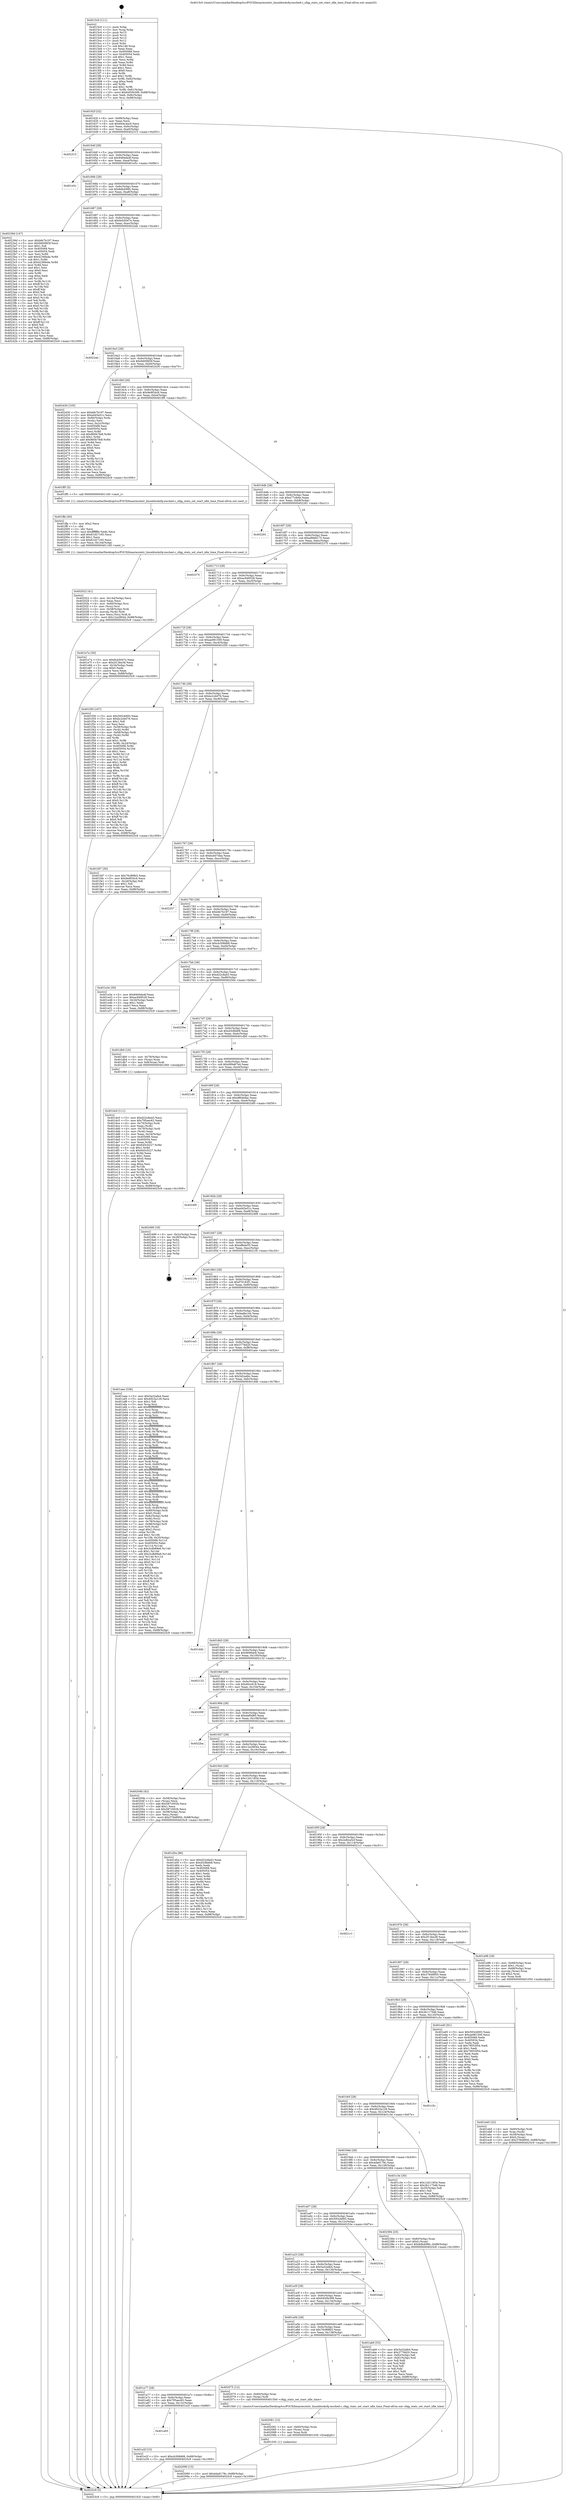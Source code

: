 digraph "0x4015c0" {
  label = "0x4015c0 (/mnt/c/Users/mathe/Desktop/tcc/POCII/binaries/extr_linuxblockcfq-iosched.c_cfqg_stats_set_start_idle_time_Final-ollvm.out::main(0))"
  labelloc = "t"
  node[shape=record]

  Entry [label="",width=0.3,height=0.3,shape=circle,fillcolor=black,style=filled]
  "0x40162f" [label="{
     0x40162f [32]\l
     | [instrs]\l
     &nbsp;&nbsp;0x40162f \<+6\>: mov -0x88(%rbp),%eax\l
     &nbsp;&nbsp;0x401635 \<+2\>: mov %eax,%ecx\l
     &nbsp;&nbsp;0x401637 \<+6\>: sub $0x844c4ac0,%ecx\l
     &nbsp;&nbsp;0x40163d \<+6\>: mov %eax,-0x9c(%rbp)\l
     &nbsp;&nbsp;0x401643 \<+6\>: mov %ecx,-0xa0(%rbp)\l
     &nbsp;&nbsp;0x401649 \<+6\>: je 0000000000402315 \<main+0xd55\>\l
  }"]
  "0x402315" [label="{
     0x402315\l
  }", style=dashed]
  "0x40164f" [label="{
     0x40164f [28]\l
     | [instrs]\l
     &nbsp;&nbsp;0x40164f \<+5\>: jmp 0000000000401654 \<main+0x94\>\l
     &nbsp;&nbsp;0x401654 \<+6\>: mov -0x9c(%rbp),%eax\l
     &nbsp;&nbsp;0x40165a \<+5\>: sub $0x8494de4f,%eax\l
     &nbsp;&nbsp;0x40165f \<+6\>: mov %eax,-0xa4(%rbp)\l
     &nbsp;&nbsp;0x401665 \<+6\>: je 0000000000401e5c \<main+0x89c\>\l
  }"]
  Exit [label="",width=0.3,height=0.3,shape=circle,fillcolor=black,style=filled,peripheries=2]
  "0x401e5c" [label="{
     0x401e5c\l
  }", style=dashed]
  "0x40166b" [label="{
     0x40166b [28]\l
     | [instrs]\l
     &nbsp;&nbsp;0x40166b \<+5\>: jmp 0000000000401670 \<main+0xb0\>\l
     &nbsp;&nbsp;0x401670 \<+6\>: mov -0x9c(%rbp),%eax\l
     &nbsp;&nbsp;0x401676 \<+5\>: sub $0x8db408fc,%eax\l
     &nbsp;&nbsp;0x40167b \<+6\>: mov %eax,-0xa8(%rbp)\l
     &nbsp;&nbsp;0x401681 \<+6\>: je 000000000040239d \<main+0xddd\>\l
  }"]
  "0x402090" [label="{
     0x402090 [15]\l
     | [instrs]\l
     &nbsp;&nbsp;0x402090 \<+10\>: movl $0x4da9178c,-0x88(%rbp)\l
     &nbsp;&nbsp;0x40209a \<+5\>: jmp 00000000004025c9 \<main+0x1009\>\l
  }"]
  "0x40239d" [label="{
     0x40239d [147]\l
     | [instrs]\l
     &nbsp;&nbsp;0x40239d \<+5\>: mov $0xbfe7b197,%eax\l
     &nbsp;&nbsp;0x4023a2 \<+5\>: mov $0x9d006f3f,%ecx\l
     &nbsp;&nbsp;0x4023a7 \<+2\>: mov $0x1,%dl\l
     &nbsp;&nbsp;0x4023a9 \<+7\>: mov 0x405068,%esi\l
     &nbsp;&nbsp;0x4023b0 \<+7\>: mov 0x405054,%edi\l
     &nbsp;&nbsp;0x4023b7 \<+3\>: mov %esi,%r8d\l
     &nbsp;&nbsp;0x4023ba \<+7\>: add $0x4236fa4e,%r8d\l
     &nbsp;&nbsp;0x4023c1 \<+4\>: sub $0x1,%r8d\l
     &nbsp;&nbsp;0x4023c5 \<+7\>: sub $0x4236fa4e,%r8d\l
     &nbsp;&nbsp;0x4023cc \<+4\>: imul %r8d,%esi\l
     &nbsp;&nbsp;0x4023d0 \<+3\>: and $0x1,%esi\l
     &nbsp;&nbsp;0x4023d3 \<+3\>: cmp $0x0,%esi\l
     &nbsp;&nbsp;0x4023d6 \<+4\>: sete %r9b\l
     &nbsp;&nbsp;0x4023da \<+3\>: cmp $0xa,%edi\l
     &nbsp;&nbsp;0x4023dd \<+4\>: setl %r10b\l
     &nbsp;&nbsp;0x4023e1 \<+3\>: mov %r9b,%r11b\l
     &nbsp;&nbsp;0x4023e4 \<+4\>: xor $0xff,%r11b\l
     &nbsp;&nbsp;0x4023e8 \<+3\>: mov %r10b,%bl\l
     &nbsp;&nbsp;0x4023eb \<+3\>: xor $0xff,%bl\l
     &nbsp;&nbsp;0x4023ee \<+3\>: xor $0x0,%dl\l
     &nbsp;&nbsp;0x4023f1 \<+3\>: mov %r11b,%r14b\l
     &nbsp;&nbsp;0x4023f4 \<+4\>: and $0x0,%r14b\l
     &nbsp;&nbsp;0x4023f8 \<+3\>: and %dl,%r9b\l
     &nbsp;&nbsp;0x4023fb \<+3\>: mov %bl,%r15b\l
     &nbsp;&nbsp;0x4023fe \<+4\>: and $0x0,%r15b\l
     &nbsp;&nbsp;0x402402 \<+3\>: and %dl,%r10b\l
     &nbsp;&nbsp;0x402405 \<+3\>: or %r9b,%r14b\l
     &nbsp;&nbsp;0x402408 \<+3\>: or %r10b,%r15b\l
     &nbsp;&nbsp;0x40240b \<+3\>: xor %r15b,%r14b\l
     &nbsp;&nbsp;0x40240e \<+3\>: or %bl,%r11b\l
     &nbsp;&nbsp;0x402411 \<+4\>: xor $0xff,%r11b\l
     &nbsp;&nbsp;0x402415 \<+3\>: or $0x0,%dl\l
     &nbsp;&nbsp;0x402418 \<+3\>: and %dl,%r11b\l
     &nbsp;&nbsp;0x40241b \<+3\>: or %r11b,%r14b\l
     &nbsp;&nbsp;0x40241e \<+4\>: test $0x1,%r14b\l
     &nbsp;&nbsp;0x402422 \<+3\>: cmovne %ecx,%eax\l
     &nbsp;&nbsp;0x402425 \<+6\>: mov %eax,-0x88(%rbp)\l
     &nbsp;&nbsp;0x40242b \<+5\>: jmp 00000000004025c9 \<main+0x1009\>\l
  }"]
  "0x401687" [label="{
     0x401687 [28]\l
     | [instrs]\l
     &nbsp;&nbsp;0x401687 \<+5\>: jmp 000000000040168c \<main+0xcc\>\l
     &nbsp;&nbsp;0x40168c \<+6\>: mov -0x9c(%rbp),%eax\l
     &nbsp;&nbsp;0x401692 \<+5\>: sub $0x9cb5047e,%eax\l
     &nbsp;&nbsp;0x401697 \<+6\>: mov %eax,-0xac(%rbp)\l
     &nbsp;&nbsp;0x40169d \<+6\>: je 00000000004022ab \<main+0xceb\>\l
  }"]
  "0x402081" [label="{
     0x402081 [15]\l
     | [instrs]\l
     &nbsp;&nbsp;0x402081 \<+4\>: mov -0x60(%rbp),%rax\l
     &nbsp;&nbsp;0x402085 \<+3\>: mov (%rax),%rax\l
     &nbsp;&nbsp;0x402088 \<+3\>: mov %rax,%rdi\l
     &nbsp;&nbsp;0x40208b \<+5\>: call 0000000000401030 \<free@plt\>\l
     | [calls]\l
     &nbsp;&nbsp;0x401030 \{1\} (unknown)\l
  }"]
  "0x4022ab" [label="{
     0x4022ab\l
  }", style=dashed]
  "0x4016a3" [label="{
     0x4016a3 [28]\l
     | [instrs]\l
     &nbsp;&nbsp;0x4016a3 \<+5\>: jmp 00000000004016a8 \<main+0xe8\>\l
     &nbsp;&nbsp;0x4016a8 \<+6\>: mov -0x9c(%rbp),%eax\l
     &nbsp;&nbsp;0x4016ae \<+5\>: sub $0x9d006f3f,%eax\l
     &nbsp;&nbsp;0x4016b3 \<+6\>: mov %eax,-0xb0(%rbp)\l
     &nbsp;&nbsp;0x4016b9 \<+6\>: je 0000000000402430 \<main+0xe70\>\l
  }"]
  "0x402022" [label="{
     0x402022 [41]\l
     | [instrs]\l
     &nbsp;&nbsp;0x402022 \<+6\>: mov -0x144(%rbp),%ecx\l
     &nbsp;&nbsp;0x402028 \<+3\>: imul %eax,%ecx\l
     &nbsp;&nbsp;0x40202b \<+4\>: mov -0x60(%rbp),%rsi\l
     &nbsp;&nbsp;0x40202f \<+3\>: mov (%rsi),%rsi\l
     &nbsp;&nbsp;0x402032 \<+4\>: mov -0x58(%rbp),%rdi\l
     &nbsp;&nbsp;0x402036 \<+3\>: movslq (%rdi),%rdi\l
     &nbsp;&nbsp;0x402039 \<+3\>: mov %ecx,(%rsi,%rdi,4)\l
     &nbsp;&nbsp;0x40203c \<+10\>: movl $0x12a28044,-0x88(%rbp)\l
     &nbsp;&nbsp;0x402046 \<+5\>: jmp 00000000004025c9 \<main+0x1009\>\l
  }"]
  "0x402430" [label="{
     0x402430 [105]\l
     | [instrs]\l
     &nbsp;&nbsp;0x402430 \<+5\>: mov $0xbfe7b197,%eax\l
     &nbsp;&nbsp;0x402435 \<+5\>: mov $0xe0d3e51c,%ecx\l
     &nbsp;&nbsp;0x40243a \<+4\>: mov -0x80(%rbp),%rdx\l
     &nbsp;&nbsp;0x40243e \<+2\>: mov (%rdx),%esi\l
     &nbsp;&nbsp;0x402440 \<+3\>: mov %esi,-0x2c(%rbp)\l
     &nbsp;&nbsp;0x402443 \<+7\>: mov 0x405068,%esi\l
     &nbsp;&nbsp;0x40244a \<+7\>: mov 0x405054,%edi\l
     &nbsp;&nbsp;0x402451 \<+3\>: mov %esi,%r8d\l
     &nbsp;&nbsp;0x402454 \<+7\>: sub $0x860b7fe8,%r8d\l
     &nbsp;&nbsp;0x40245b \<+4\>: sub $0x1,%r8d\l
     &nbsp;&nbsp;0x40245f \<+7\>: add $0x860b7fe8,%r8d\l
     &nbsp;&nbsp;0x402466 \<+4\>: imul %r8d,%esi\l
     &nbsp;&nbsp;0x40246a \<+3\>: and $0x1,%esi\l
     &nbsp;&nbsp;0x40246d \<+3\>: cmp $0x0,%esi\l
     &nbsp;&nbsp;0x402470 \<+4\>: sete %r9b\l
     &nbsp;&nbsp;0x402474 \<+3\>: cmp $0xa,%edi\l
     &nbsp;&nbsp;0x402477 \<+4\>: setl %r10b\l
     &nbsp;&nbsp;0x40247b \<+3\>: mov %r9b,%r11b\l
     &nbsp;&nbsp;0x40247e \<+3\>: and %r10b,%r11b\l
     &nbsp;&nbsp;0x402481 \<+3\>: xor %r10b,%r9b\l
     &nbsp;&nbsp;0x402484 \<+3\>: or %r9b,%r11b\l
     &nbsp;&nbsp;0x402487 \<+4\>: test $0x1,%r11b\l
     &nbsp;&nbsp;0x40248b \<+3\>: cmovne %ecx,%eax\l
     &nbsp;&nbsp;0x40248e \<+6\>: mov %eax,-0x88(%rbp)\l
     &nbsp;&nbsp;0x402494 \<+5\>: jmp 00000000004025c9 \<main+0x1009\>\l
  }"]
  "0x4016bf" [label="{
     0x4016bf [28]\l
     | [instrs]\l
     &nbsp;&nbsp;0x4016bf \<+5\>: jmp 00000000004016c4 \<main+0x104\>\l
     &nbsp;&nbsp;0x4016c4 \<+6\>: mov -0x9c(%rbp),%eax\l
     &nbsp;&nbsp;0x4016ca \<+5\>: sub $0x9e9f34c6,%eax\l
     &nbsp;&nbsp;0x4016cf \<+6\>: mov %eax,-0xb4(%rbp)\l
     &nbsp;&nbsp;0x4016d5 \<+6\>: je 0000000000401ff5 \<main+0xa35\>\l
  }"]
  "0x401ffa" [label="{
     0x401ffa [40]\l
     | [instrs]\l
     &nbsp;&nbsp;0x401ffa \<+5\>: mov $0x2,%ecx\l
     &nbsp;&nbsp;0x401fff \<+1\>: cltd\l
     &nbsp;&nbsp;0x402000 \<+2\>: idiv %ecx\l
     &nbsp;&nbsp;0x402002 \<+6\>: imul $0xfffffffe,%edx,%ecx\l
     &nbsp;&nbsp;0x402008 \<+6\>: add $0x81d27165,%ecx\l
     &nbsp;&nbsp;0x40200e \<+3\>: add $0x1,%ecx\l
     &nbsp;&nbsp;0x402011 \<+6\>: sub $0x81d27165,%ecx\l
     &nbsp;&nbsp;0x402017 \<+6\>: mov %ecx,-0x144(%rbp)\l
     &nbsp;&nbsp;0x40201d \<+5\>: call 0000000000401160 \<next_i\>\l
     | [calls]\l
     &nbsp;&nbsp;0x401160 \{1\} (/mnt/c/Users/mathe/Desktop/tcc/POCII/binaries/extr_linuxblockcfq-iosched.c_cfqg_stats_set_start_idle_time_Final-ollvm.out::next_i)\l
  }"]
  "0x401ff5" [label="{
     0x401ff5 [5]\l
     | [instrs]\l
     &nbsp;&nbsp;0x401ff5 \<+5\>: call 0000000000401160 \<next_i\>\l
     | [calls]\l
     &nbsp;&nbsp;0x401160 \{1\} (/mnt/c/Users/mathe/Desktop/tcc/POCII/binaries/extr_linuxblockcfq-iosched.c_cfqg_stats_set_start_idle_time_Final-ollvm.out::next_i)\l
  }"]
  "0x4016db" [label="{
     0x4016db [28]\l
     | [instrs]\l
     &nbsp;&nbsp;0x4016db \<+5\>: jmp 00000000004016e0 \<main+0x120\>\l
     &nbsp;&nbsp;0x4016e0 \<+6\>: mov -0x9c(%rbp),%eax\l
     &nbsp;&nbsp;0x4016e6 \<+5\>: sub $0xa77cfe4e,%eax\l
     &nbsp;&nbsp;0x4016eb \<+6\>: mov %eax,-0xb8(%rbp)\l
     &nbsp;&nbsp;0x4016f1 \<+6\>: je 0000000000402281 \<main+0xcc1\>\l
  }"]
  "0x401eb5" [label="{
     0x401eb5 [32]\l
     | [instrs]\l
     &nbsp;&nbsp;0x401eb5 \<+4\>: mov -0x60(%rbp),%rdi\l
     &nbsp;&nbsp;0x401eb9 \<+3\>: mov %rax,(%rdi)\l
     &nbsp;&nbsp;0x401ebc \<+4\>: mov -0x58(%rbp),%rax\l
     &nbsp;&nbsp;0x401ec0 \<+6\>: movl $0x0,(%rax)\l
     &nbsp;&nbsp;0x401ec6 \<+10\>: movl $0x37848950,-0x88(%rbp)\l
     &nbsp;&nbsp;0x401ed0 \<+5\>: jmp 00000000004025c9 \<main+0x1009\>\l
  }"]
  "0x402281" [label="{
     0x402281\l
  }", style=dashed]
  "0x4016f7" [label="{
     0x4016f7 [28]\l
     | [instrs]\l
     &nbsp;&nbsp;0x4016f7 \<+5\>: jmp 00000000004016fc \<main+0x13c\>\l
     &nbsp;&nbsp;0x4016fc \<+6\>: mov -0x9c(%rbp),%eax\l
     &nbsp;&nbsp;0x401702 \<+5\>: sub $0xa88d6175,%eax\l
     &nbsp;&nbsp;0x401707 \<+6\>: mov %eax,-0xbc(%rbp)\l
     &nbsp;&nbsp;0x40170d \<+6\>: je 0000000000402375 \<main+0xdb5\>\l
  }"]
  "0x401a93" [label="{
     0x401a93\l
  }", style=dashed]
  "0x402375" [label="{
     0x402375\l
  }", style=dashed]
  "0x401713" [label="{
     0x401713 [28]\l
     | [instrs]\l
     &nbsp;&nbsp;0x401713 \<+5\>: jmp 0000000000401718 \<main+0x158\>\l
     &nbsp;&nbsp;0x401718 \<+6\>: mov -0x9c(%rbp),%eax\l
     &nbsp;&nbsp;0x40171e \<+5\>: sub $0xac949528,%eax\l
     &nbsp;&nbsp;0x401723 \<+6\>: mov %eax,-0xc0(%rbp)\l
     &nbsp;&nbsp;0x401729 \<+6\>: je 0000000000401e7a \<main+0x8ba\>\l
  }"]
  "0x401e2f" [label="{
     0x401e2f [15]\l
     | [instrs]\l
     &nbsp;&nbsp;0x401e2f \<+10\>: movl $0xcb308d68,-0x88(%rbp)\l
     &nbsp;&nbsp;0x401e39 \<+5\>: jmp 00000000004025c9 \<main+0x1009\>\l
  }"]
  "0x401e7a" [label="{
     0x401e7a [30]\l
     | [instrs]\l
     &nbsp;&nbsp;0x401e7a \<+5\>: mov $0x9cb5047e,%eax\l
     &nbsp;&nbsp;0x401e7f \<+5\>: mov $0x2f13be38,%ecx\l
     &nbsp;&nbsp;0x401e84 \<+3\>: mov -0x34(%rbp),%edx\l
     &nbsp;&nbsp;0x401e87 \<+3\>: cmp $0x0,%edx\l
     &nbsp;&nbsp;0x401e8a \<+3\>: cmove %ecx,%eax\l
     &nbsp;&nbsp;0x401e8d \<+6\>: mov %eax,-0x88(%rbp)\l
     &nbsp;&nbsp;0x401e93 \<+5\>: jmp 00000000004025c9 \<main+0x1009\>\l
  }"]
  "0x40172f" [label="{
     0x40172f [28]\l
     | [instrs]\l
     &nbsp;&nbsp;0x40172f \<+5\>: jmp 0000000000401734 \<main+0x174\>\l
     &nbsp;&nbsp;0x401734 \<+6\>: mov -0x9c(%rbp),%eax\l
     &nbsp;&nbsp;0x40173a \<+5\>: sub $0xae981500,%eax\l
     &nbsp;&nbsp;0x40173f \<+6\>: mov %eax,-0xc4(%rbp)\l
     &nbsp;&nbsp;0x401745 \<+6\>: je 0000000000401f30 \<main+0x970\>\l
  }"]
  "0x401a77" [label="{
     0x401a77 [28]\l
     | [instrs]\l
     &nbsp;&nbsp;0x401a77 \<+5\>: jmp 0000000000401a7c \<main+0x4bc\>\l
     &nbsp;&nbsp;0x401a7c \<+6\>: mov -0x9c(%rbp),%eax\l
     &nbsp;&nbsp;0x401a82 \<+5\>: sub $0x795aec62,%eax\l
     &nbsp;&nbsp;0x401a87 \<+6\>: mov %eax,-0x13c(%rbp)\l
     &nbsp;&nbsp;0x401a8d \<+6\>: je 0000000000401e2f \<main+0x86f\>\l
  }"]
  "0x401f30" [label="{
     0x401f30 [167]\l
     | [instrs]\l
     &nbsp;&nbsp;0x401f30 \<+5\>: mov $0x593cb693,%eax\l
     &nbsp;&nbsp;0x401f35 \<+5\>: mov $0xbc2cb076,%ecx\l
     &nbsp;&nbsp;0x401f3a \<+2\>: mov $0x1,%dl\l
     &nbsp;&nbsp;0x401f3c \<+2\>: xor %esi,%esi\l
     &nbsp;&nbsp;0x401f3e \<+4\>: mov -0x58(%rbp),%rdi\l
     &nbsp;&nbsp;0x401f42 \<+3\>: mov (%rdi),%r8d\l
     &nbsp;&nbsp;0x401f45 \<+4\>: mov -0x68(%rbp),%rdi\l
     &nbsp;&nbsp;0x401f49 \<+3\>: cmp (%rdi),%r8d\l
     &nbsp;&nbsp;0x401f4c \<+4\>: setl %r9b\l
     &nbsp;&nbsp;0x401f50 \<+4\>: and $0x1,%r9b\l
     &nbsp;&nbsp;0x401f54 \<+4\>: mov %r9b,-0x2d(%rbp)\l
     &nbsp;&nbsp;0x401f58 \<+8\>: mov 0x405068,%r8d\l
     &nbsp;&nbsp;0x401f60 \<+8\>: mov 0x405054,%r10d\l
     &nbsp;&nbsp;0x401f68 \<+3\>: sub $0x1,%esi\l
     &nbsp;&nbsp;0x401f6b \<+3\>: mov %r8d,%r11d\l
     &nbsp;&nbsp;0x401f6e \<+3\>: add %esi,%r11d\l
     &nbsp;&nbsp;0x401f71 \<+4\>: imul %r11d,%r8d\l
     &nbsp;&nbsp;0x401f75 \<+4\>: and $0x1,%r8d\l
     &nbsp;&nbsp;0x401f79 \<+4\>: cmp $0x0,%r8d\l
     &nbsp;&nbsp;0x401f7d \<+4\>: sete %r9b\l
     &nbsp;&nbsp;0x401f81 \<+4\>: cmp $0xa,%r10d\l
     &nbsp;&nbsp;0x401f85 \<+3\>: setl %bl\l
     &nbsp;&nbsp;0x401f88 \<+3\>: mov %r9b,%r14b\l
     &nbsp;&nbsp;0x401f8b \<+4\>: xor $0xff,%r14b\l
     &nbsp;&nbsp;0x401f8f \<+3\>: mov %bl,%r15b\l
     &nbsp;&nbsp;0x401f92 \<+4\>: xor $0xff,%r15b\l
     &nbsp;&nbsp;0x401f96 \<+3\>: xor $0x0,%dl\l
     &nbsp;&nbsp;0x401f99 \<+3\>: mov %r14b,%r12b\l
     &nbsp;&nbsp;0x401f9c \<+4\>: and $0x0,%r12b\l
     &nbsp;&nbsp;0x401fa0 \<+3\>: and %dl,%r9b\l
     &nbsp;&nbsp;0x401fa3 \<+3\>: mov %r15b,%r13b\l
     &nbsp;&nbsp;0x401fa6 \<+4\>: and $0x0,%r13b\l
     &nbsp;&nbsp;0x401faa \<+2\>: and %dl,%bl\l
     &nbsp;&nbsp;0x401fac \<+3\>: or %r9b,%r12b\l
     &nbsp;&nbsp;0x401faf \<+3\>: or %bl,%r13b\l
     &nbsp;&nbsp;0x401fb2 \<+3\>: xor %r13b,%r12b\l
     &nbsp;&nbsp;0x401fb5 \<+3\>: or %r15b,%r14b\l
     &nbsp;&nbsp;0x401fb8 \<+4\>: xor $0xff,%r14b\l
     &nbsp;&nbsp;0x401fbc \<+3\>: or $0x0,%dl\l
     &nbsp;&nbsp;0x401fbf \<+3\>: and %dl,%r14b\l
     &nbsp;&nbsp;0x401fc2 \<+3\>: or %r14b,%r12b\l
     &nbsp;&nbsp;0x401fc5 \<+4\>: test $0x1,%r12b\l
     &nbsp;&nbsp;0x401fc9 \<+3\>: cmovne %ecx,%eax\l
     &nbsp;&nbsp;0x401fcc \<+6\>: mov %eax,-0x88(%rbp)\l
     &nbsp;&nbsp;0x401fd2 \<+5\>: jmp 00000000004025c9 \<main+0x1009\>\l
  }"]
  "0x40174b" [label="{
     0x40174b [28]\l
     | [instrs]\l
     &nbsp;&nbsp;0x40174b \<+5\>: jmp 0000000000401750 \<main+0x190\>\l
     &nbsp;&nbsp;0x401750 \<+6\>: mov -0x9c(%rbp),%eax\l
     &nbsp;&nbsp;0x401756 \<+5\>: sub $0xbc2cb076,%eax\l
     &nbsp;&nbsp;0x40175b \<+6\>: mov %eax,-0xc8(%rbp)\l
     &nbsp;&nbsp;0x401761 \<+6\>: je 0000000000401fd7 \<main+0xa17\>\l
  }"]
  "0x402075" [label="{
     0x402075 [12]\l
     | [instrs]\l
     &nbsp;&nbsp;0x402075 \<+4\>: mov -0x60(%rbp),%rax\l
     &nbsp;&nbsp;0x402079 \<+3\>: mov (%rax),%rdi\l
     &nbsp;&nbsp;0x40207c \<+5\>: call 00000000004015b0 \<cfqg_stats_set_start_idle_time\>\l
     | [calls]\l
     &nbsp;&nbsp;0x4015b0 \{1\} (/mnt/c/Users/mathe/Desktop/tcc/POCII/binaries/extr_linuxblockcfq-iosched.c_cfqg_stats_set_start_idle_time_Final-ollvm.out::cfqg_stats_set_start_idle_time)\l
  }"]
  "0x401fd7" [label="{
     0x401fd7 [30]\l
     | [instrs]\l
     &nbsp;&nbsp;0x401fd7 \<+5\>: mov $0x76cf68b5,%eax\l
     &nbsp;&nbsp;0x401fdc \<+5\>: mov $0x9e9f34c6,%ecx\l
     &nbsp;&nbsp;0x401fe1 \<+3\>: mov -0x2d(%rbp),%dl\l
     &nbsp;&nbsp;0x401fe4 \<+3\>: test $0x1,%dl\l
     &nbsp;&nbsp;0x401fe7 \<+3\>: cmovne %ecx,%eax\l
     &nbsp;&nbsp;0x401fea \<+6\>: mov %eax,-0x88(%rbp)\l
     &nbsp;&nbsp;0x401ff0 \<+5\>: jmp 00000000004025c9 \<main+0x1009\>\l
  }"]
  "0x401767" [label="{
     0x401767 [28]\l
     | [instrs]\l
     &nbsp;&nbsp;0x401767 \<+5\>: jmp 000000000040176c \<main+0x1ac\>\l
     &nbsp;&nbsp;0x40176c \<+6\>: mov -0x9c(%rbp),%eax\l
     &nbsp;&nbsp;0x401772 \<+5\>: sub $0xbcb07dea,%eax\l
     &nbsp;&nbsp;0x401777 \<+6\>: mov %eax,-0xcc(%rbp)\l
     &nbsp;&nbsp;0x40177d \<+6\>: je 0000000000402257 \<main+0xc97\>\l
  }"]
  "0x401dc0" [label="{
     0x401dc0 [111]\l
     | [instrs]\l
     &nbsp;&nbsp;0x401dc0 \<+5\>: mov $0xd22c8a43,%ecx\l
     &nbsp;&nbsp;0x401dc5 \<+5\>: mov $0x795aec62,%edx\l
     &nbsp;&nbsp;0x401dca \<+4\>: mov -0x70(%rbp),%rdi\l
     &nbsp;&nbsp;0x401dce \<+2\>: mov %eax,(%rdi)\l
     &nbsp;&nbsp;0x401dd0 \<+4\>: mov -0x70(%rbp),%rdi\l
     &nbsp;&nbsp;0x401dd4 \<+2\>: mov (%rdi),%eax\l
     &nbsp;&nbsp;0x401dd6 \<+3\>: mov %eax,-0x34(%rbp)\l
     &nbsp;&nbsp;0x401dd9 \<+7\>: mov 0x405068,%eax\l
     &nbsp;&nbsp;0x401de0 \<+7\>: mov 0x405054,%esi\l
     &nbsp;&nbsp;0x401de7 \<+3\>: mov %eax,%r8d\l
     &nbsp;&nbsp;0x401dea \<+7\>: add $0x645c0227,%r8d\l
     &nbsp;&nbsp;0x401df1 \<+4\>: sub $0x1,%r8d\l
     &nbsp;&nbsp;0x401df5 \<+7\>: sub $0x645c0227,%r8d\l
     &nbsp;&nbsp;0x401dfc \<+4\>: imul %r8d,%eax\l
     &nbsp;&nbsp;0x401e00 \<+3\>: and $0x1,%eax\l
     &nbsp;&nbsp;0x401e03 \<+3\>: cmp $0x0,%eax\l
     &nbsp;&nbsp;0x401e06 \<+4\>: sete %r9b\l
     &nbsp;&nbsp;0x401e0a \<+3\>: cmp $0xa,%esi\l
     &nbsp;&nbsp;0x401e0d \<+4\>: setl %r10b\l
     &nbsp;&nbsp;0x401e11 \<+3\>: mov %r9b,%r11b\l
     &nbsp;&nbsp;0x401e14 \<+3\>: and %r10b,%r11b\l
     &nbsp;&nbsp;0x401e17 \<+3\>: xor %r10b,%r9b\l
     &nbsp;&nbsp;0x401e1a \<+3\>: or %r9b,%r11b\l
     &nbsp;&nbsp;0x401e1d \<+4\>: test $0x1,%r11b\l
     &nbsp;&nbsp;0x401e21 \<+3\>: cmovne %edx,%ecx\l
     &nbsp;&nbsp;0x401e24 \<+6\>: mov %ecx,-0x88(%rbp)\l
     &nbsp;&nbsp;0x401e2a \<+5\>: jmp 00000000004025c9 \<main+0x1009\>\l
  }"]
  "0x402257" [label="{
     0x402257\l
  }", style=dashed]
  "0x401783" [label="{
     0x401783 [28]\l
     | [instrs]\l
     &nbsp;&nbsp;0x401783 \<+5\>: jmp 0000000000401788 \<main+0x1c8\>\l
     &nbsp;&nbsp;0x401788 \<+6\>: mov -0x9c(%rbp),%eax\l
     &nbsp;&nbsp;0x40178e \<+5\>: sub $0xbfe7b197,%eax\l
     &nbsp;&nbsp;0x401793 \<+6\>: mov %eax,-0xd0(%rbp)\l
     &nbsp;&nbsp;0x401799 \<+6\>: je 00000000004025b4 \<main+0xff4\>\l
  }"]
  "0x4015c0" [label="{
     0x4015c0 [111]\l
     | [instrs]\l
     &nbsp;&nbsp;0x4015c0 \<+1\>: push %rbp\l
     &nbsp;&nbsp;0x4015c1 \<+3\>: mov %rsp,%rbp\l
     &nbsp;&nbsp;0x4015c4 \<+2\>: push %r15\l
     &nbsp;&nbsp;0x4015c6 \<+2\>: push %r14\l
     &nbsp;&nbsp;0x4015c8 \<+2\>: push %r13\l
     &nbsp;&nbsp;0x4015ca \<+2\>: push %r12\l
     &nbsp;&nbsp;0x4015cc \<+1\>: push %rbx\l
     &nbsp;&nbsp;0x4015cd \<+7\>: sub $0x148,%rsp\l
     &nbsp;&nbsp;0x4015d4 \<+2\>: xor %eax,%eax\l
     &nbsp;&nbsp;0x4015d6 \<+7\>: mov 0x405068,%ecx\l
     &nbsp;&nbsp;0x4015dd \<+7\>: mov 0x405054,%edx\l
     &nbsp;&nbsp;0x4015e4 \<+3\>: sub $0x1,%eax\l
     &nbsp;&nbsp;0x4015e7 \<+3\>: mov %ecx,%r8d\l
     &nbsp;&nbsp;0x4015ea \<+3\>: add %eax,%r8d\l
     &nbsp;&nbsp;0x4015ed \<+4\>: imul %r8d,%ecx\l
     &nbsp;&nbsp;0x4015f1 \<+3\>: and $0x1,%ecx\l
     &nbsp;&nbsp;0x4015f4 \<+3\>: cmp $0x0,%ecx\l
     &nbsp;&nbsp;0x4015f7 \<+4\>: sete %r9b\l
     &nbsp;&nbsp;0x4015fb \<+4\>: and $0x1,%r9b\l
     &nbsp;&nbsp;0x4015ff \<+7\>: mov %r9b,-0x82(%rbp)\l
     &nbsp;&nbsp;0x401606 \<+3\>: cmp $0xa,%edx\l
     &nbsp;&nbsp;0x401609 \<+4\>: setl %r9b\l
     &nbsp;&nbsp;0x40160d \<+4\>: and $0x1,%r9b\l
     &nbsp;&nbsp;0x401611 \<+7\>: mov %r9b,-0x81(%rbp)\l
     &nbsp;&nbsp;0x401618 \<+10\>: movl $0x6450b399,-0x88(%rbp)\l
     &nbsp;&nbsp;0x401622 \<+6\>: mov %edi,-0x8c(%rbp)\l
     &nbsp;&nbsp;0x401628 \<+7\>: mov %rsi,-0x98(%rbp)\l
  }"]
  "0x4025b4" [label="{
     0x4025b4\l
  }", style=dashed]
  "0x40179f" [label="{
     0x40179f [28]\l
     | [instrs]\l
     &nbsp;&nbsp;0x40179f \<+5\>: jmp 00000000004017a4 \<main+0x1e4\>\l
     &nbsp;&nbsp;0x4017a4 \<+6\>: mov -0x9c(%rbp),%eax\l
     &nbsp;&nbsp;0x4017aa \<+5\>: sub $0xcb308d68,%eax\l
     &nbsp;&nbsp;0x4017af \<+6\>: mov %eax,-0xd4(%rbp)\l
     &nbsp;&nbsp;0x4017b5 \<+6\>: je 0000000000401e3e \<main+0x87e\>\l
  }"]
  "0x4025c9" [label="{
     0x4025c9 [5]\l
     | [instrs]\l
     &nbsp;&nbsp;0x4025c9 \<+5\>: jmp 000000000040162f \<main+0x6f\>\l
  }"]
  "0x401e3e" [label="{
     0x401e3e [30]\l
     | [instrs]\l
     &nbsp;&nbsp;0x401e3e \<+5\>: mov $0x8494de4f,%eax\l
     &nbsp;&nbsp;0x401e43 \<+5\>: mov $0xac949528,%ecx\l
     &nbsp;&nbsp;0x401e48 \<+3\>: mov -0x34(%rbp),%edx\l
     &nbsp;&nbsp;0x401e4b \<+3\>: cmp $0x1,%edx\l
     &nbsp;&nbsp;0x401e4e \<+3\>: cmovl %ecx,%eax\l
     &nbsp;&nbsp;0x401e51 \<+6\>: mov %eax,-0x88(%rbp)\l
     &nbsp;&nbsp;0x401e57 \<+5\>: jmp 00000000004025c9 \<main+0x1009\>\l
  }"]
  "0x4017bb" [label="{
     0x4017bb [28]\l
     | [instrs]\l
     &nbsp;&nbsp;0x4017bb \<+5\>: jmp 00000000004017c0 \<main+0x200\>\l
     &nbsp;&nbsp;0x4017c0 \<+6\>: mov -0x9c(%rbp),%eax\l
     &nbsp;&nbsp;0x4017c6 \<+5\>: sub $0xd22c8a43,%eax\l
     &nbsp;&nbsp;0x4017cb \<+6\>: mov %eax,-0xd8(%rbp)\l
     &nbsp;&nbsp;0x4017d1 \<+6\>: je 000000000040250e \<main+0xf4e\>\l
  }"]
  "0x401a5b" [label="{
     0x401a5b [28]\l
     | [instrs]\l
     &nbsp;&nbsp;0x401a5b \<+5\>: jmp 0000000000401a60 \<main+0x4a0\>\l
     &nbsp;&nbsp;0x401a60 \<+6\>: mov -0x9c(%rbp),%eax\l
     &nbsp;&nbsp;0x401a66 \<+5\>: sub $0x76cf68b5,%eax\l
     &nbsp;&nbsp;0x401a6b \<+6\>: mov %eax,-0x138(%rbp)\l
     &nbsp;&nbsp;0x401a71 \<+6\>: je 0000000000402075 \<main+0xab5\>\l
  }"]
  "0x40250e" [label="{
     0x40250e\l
  }", style=dashed]
  "0x4017d7" [label="{
     0x4017d7 [28]\l
     | [instrs]\l
     &nbsp;&nbsp;0x4017d7 \<+5\>: jmp 00000000004017dc \<main+0x21c\>\l
     &nbsp;&nbsp;0x4017dc \<+6\>: mov -0x9c(%rbp),%eax\l
     &nbsp;&nbsp;0x4017e2 \<+5\>: sub $0xd3cfbb68,%eax\l
     &nbsp;&nbsp;0x4017e7 \<+6\>: mov %eax,-0xdc(%rbp)\l
     &nbsp;&nbsp;0x4017ed \<+6\>: je 0000000000401db0 \<main+0x7f0\>\l
  }"]
  "0x401ab9" [label="{
     0x401ab9 [53]\l
     | [instrs]\l
     &nbsp;&nbsp;0x401ab9 \<+5\>: mov $0x5a32afe4,%eax\l
     &nbsp;&nbsp;0x401abe \<+5\>: mov $0x3778d20,%ecx\l
     &nbsp;&nbsp;0x401ac3 \<+6\>: mov -0x82(%rbp),%dl\l
     &nbsp;&nbsp;0x401ac9 \<+7\>: mov -0x81(%rbp),%sil\l
     &nbsp;&nbsp;0x401ad0 \<+3\>: mov %dl,%dil\l
     &nbsp;&nbsp;0x401ad3 \<+3\>: and %sil,%dil\l
     &nbsp;&nbsp;0x401ad6 \<+3\>: xor %sil,%dl\l
     &nbsp;&nbsp;0x401ad9 \<+3\>: or %dl,%dil\l
     &nbsp;&nbsp;0x401adc \<+4\>: test $0x1,%dil\l
     &nbsp;&nbsp;0x401ae0 \<+3\>: cmovne %ecx,%eax\l
     &nbsp;&nbsp;0x401ae3 \<+6\>: mov %eax,-0x88(%rbp)\l
     &nbsp;&nbsp;0x401ae9 \<+5\>: jmp 00000000004025c9 \<main+0x1009\>\l
  }"]
  "0x401db0" [label="{
     0x401db0 [16]\l
     | [instrs]\l
     &nbsp;&nbsp;0x401db0 \<+4\>: mov -0x78(%rbp),%rax\l
     &nbsp;&nbsp;0x401db4 \<+3\>: mov (%rax),%rax\l
     &nbsp;&nbsp;0x401db7 \<+4\>: mov 0x8(%rax),%rdi\l
     &nbsp;&nbsp;0x401dbb \<+5\>: call 0000000000401060 \<atoi@plt\>\l
     | [calls]\l
     &nbsp;&nbsp;0x401060 \{1\} (unknown)\l
  }"]
  "0x4017f3" [label="{
     0x4017f3 [28]\l
     | [instrs]\l
     &nbsp;&nbsp;0x4017f3 \<+5\>: jmp 00000000004017f8 \<main+0x238\>\l
     &nbsp;&nbsp;0x4017f8 \<+6\>: mov -0x9c(%rbp),%eax\l
     &nbsp;&nbsp;0x4017fe \<+5\>: sub $0xd99a87e4,%eax\l
     &nbsp;&nbsp;0x401803 \<+6\>: mov %eax,-0xe0(%rbp)\l
     &nbsp;&nbsp;0x401809 \<+6\>: je 00000000004021d0 \<main+0xc10\>\l
  }"]
  "0x401a3f" [label="{
     0x401a3f [28]\l
     | [instrs]\l
     &nbsp;&nbsp;0x401a3f \<+5\>: jmp 0000000000401a44 \<main+0x484\>\l
     &nbsp;&nbsp;0x401a44 \<+6\>: mov -0x9c(%rbp),%eax\l
     &nbsp;&nbsp;0x401a4a \<+5\>: sub $0x6450b399,%eax\l
     &nbsp;&nbsp;0x401a4f \<+6\>: mov %eax,-0x134(%rbp)\l
     &nbsp;&nbsp;0x401a55 \<+6\>: je 0000000000401ab9 \<main+0x4f9\>\l
  }"]
  "0x4021d0" [label="{
     0x4021d0\l
  }", style=dashed]
  "0x40180f" [label="{
     0x40180f [28]\l
     | [instrs]\l
     &nbsp;&nbsp;0x40180f \<+5\>: jmp 0000000000401814 \<main+0x254\>\l
     &nbsp;&nbsp;0x401814 \<+6\>: mov -0x9c(%rbp),%eax\l
     &nbsp;&nbsp;0x40181a \<+5\>: sub $0xdf64b8ac,%eax\l
     &nbsp;&nbsp;0x40181f \<+6\>: mov %eax,-0xe4(%rbp)\l
     &nbsp;&nbsp;0x401825 \<+6\>: je 00000000004024f0 \<main+0xf30\>\l
  }"]
  "0x4024ab" [label="{
     0x4024ab\l
  }", style=dashed]
  "0x4024f0" [label="{
     0x4024f0\l
  }", style=dashed]
  "0x40182b" [label="{
     0x40182b [28]\l
     | [instrs]\l
     &nbsp;&nbsp;0x40182b \<+5\>: jmp 0000000000401830 \<main+0x270\>\l
     &nbsp;&nbsp;0x401830 \<+6\>: mov -0x9c(%rbp),%eax\l
     &nbsp;&nbsp;0x401836 \<+5\>: sub $0xe0d3e51c,%eax\l
     &nbsp;&nbsp;0x40183b \<+6\>: mov %eax,-0xe8(%rbp)\l
     &nbsp;&nbsp;0x401841 \<+6\>: je 0000000000402499 \<main+0xed9\>\l
  }"]
  "0x401a23" [label="{
     0x401a23 [28]\l
     | [instrs]\l
     &nbsp;&nbsp;0x401a23 \<+5\>: jmp 0000000000401a28 \<main+0x468\>\l
     &nbsp;&nbsp;0x401a28 \<+6\>: mov -0x9c(%rbp),%eax\l
     &nbsp;&nbsp;0x401a2e \<+5\>: sub $0x5a32afe4,%eax\l
     &nbsp;&nbsp;0x401a33 \<+6\>: mov %eax,-0x130(%rbp)\l
     &nbsp;&nbsp;0x401a39 \<+6\>: je 00000000004024ab \<main+0xeeb\>\l
  }"]
  "0x402499" [label="{
     0x402499 [18]\l
     | [instrs]\l
     &nbsp;&nbsp;0x402499 \<+3\>: mov -0x2c(%rbp),%eax\l
     &nbsp;&nbsp;0x40249c \<+4\>: lea -0x28(%rbp),%rsp\l
     &nbsp;&nbsp;0x4024a0 \<+1\>: pop %rbx\l
     &nbsp;&nbsp;0x4024a1 \<+2\>: pop %r12\l
     &nbsp;&nbsp;0x4024a3 \<+2\>: pop %r13\l
     &nbsp;&nbsp;0x4024a5 \<+2\>: pop %r14\l
     &nbsp;&nbsp;0x4024a7 \<+2\>: pop %r15\l
     &nbsp;&nbsp;0x4024a9 \<+1\>: pop %rbp\l
     &nbsp;&nbsp;0x4024aa \<+1\>: ret\l
  }"]
  "0x401847" [label="{
     0x401847 [28]\l
     | [instrs]\l
     &nbsp;&nbsp;0x401847 \<+5\>: jmp 000000000040184c \<main+0x28c\>\l
     &nbsp;&nbsp;0x40184c \<+6\>: mov -0x9c(%rbp),%eax\l
     &nbsp;&nbsp;0x401852 \<+5\>: sub $0xeffe4e55,%eax\l
     &nbsp;&nbsp;0x401857 \<+6\>: mov %eax,-0xec(%rbp)\l
     &nbsp;&nbsp;0x40185d \<+6\>: je 00000000004021f4 \<main+0xc34\>\l
  }"]
  "0x40253e" [label="{
     0x40253e\l
  }", style=dashed]
  "0x4021f4" [label="{
     0x4021f4\l
  }", style=dashed]
  "0x401863" [label="{
     0x401863 [28]\l
     | [instrs]\l
     &nbsp;&nbsp;0x401863 \<+5\>: jmp 0000000000401868 \<main+0x2a8\>\l
     &nbsp;&nbsp;0x401868 \<+6\>: mov -0x9c(%rbp),%eax\l
     &nbsp;&nbsp;0x40186e \<+5\>: sub $0xf70183f1,%eax\l
     &nbsp;&nbsp;0x401873 \<+6\>: mov %eax,-0xf0(%rbp)\l
     &nbsp;&nbsp;0x401879 \<+6\>: je 0000000000402563 \<main+0xfa3\>\l
  }"]
  "0x401a07" [label="{
     0x401a07 [28]\l
     | [instrs]\l
     &nbsp;&nbsp;0x401a07 \<+5\>: jmp 0000000000401a0c \<main+0x44c\>\l
     &nbsp;&nbsp;0x401a0c \<+6\>: mov -0x9c(%rbp),%eax\l
     &nbsp;&nbsp;0x401a12 \<+5\>: sub $0x593cb693,%eax\l
     &nbsp;&nbsp;0x401a17 \<+6\>: mov %eax,-0x12c(%rbp)\l
     &nbsp;&nbsp;0x401a1d \<+6\>: je 000000000040253e \<main+0xf7e\>\l
  }"]
  "0x402563" [label="{
     0x402563\l
  }", style=dashed]
  "0x40187f" [label="{
     0x40187f [28]\l
     | [instrs]\l
     &nbsp;&nbsp;0x40187f \<+5\>: jmp 0000000000401884 \<main+0x2c4\>\l
     &nbsp;&nbsp;0x401884 \<+6\>: mov -0x9c(%rbp),%eax\l
     &nbsp;&nbsp;0x40188a \<+5\>: sub $0xfaa8e144,%eax\l
     &nbsp;&nbsp;0x40188f \<+6\>: mov %eax,-0xf4(%rbp)\l
     &nbsp;&nbsp;0x401895 \<+6\>: je 0000000000401ce5 \<main+0x725\>\l
  }"]
  "0x402384" [label="{
     0x402384 [25]\l
     | [instrs]\l
     &nbsp;&nbsp;0x402384 \<+4\>: mov -0x80(%rbp),%rax\l
     &nbsp;&nbsp;0x402388 \<+6\>: movl $0x0,(%rax)\l
     &nbsp;&nbsp;0x40238e \<+10\>: movl $0x8db408fc,-0x88(%rbp)\l
     &nbsp;&nbsp;0x402398 \<+5\>: jmp 00000000004025c9 \<main+0x1009\>\l
  }"]
  "0x401ce5" [label="{
     0x401ce5\l
  }", style=dashed]
  "0x40189b" [label="{
     0x40189b [28]\l
     | [instrs]\l
     &nbsp;&nbsp;0x40189b \<+5\>: jmp 00000000004018a0 \<main+0x2e0\>\l
     &nbsp;&nbsp;0x4018a0 \<+6\>: mov -0x9c(%rbp),%eax\l
     &nbsp;&nbsp;0x4018a6 \<+5\>: sub $0x3778d20,%eax\l
     &nbsp;&nbsp;0x4018ab \<+6\>: mov %eax,-0xf8(%rbp)\l
     &nbsp;&nbsp;0x4018b1 \<+6\>: je 0000000000401aee \<main+0x52e\>\l
  }"]
  "0x4019eb" [label="{
     0x4019eb [28]\l
     | [instrs]\l
     &nbsp;&nbsp;0x4019eb \<+5\>: jmp 00000000004019f0 \<main+0x430\>\l
     &nbsp;&nbsp;0x4019f0 \<+6\>: mov -0x9c(%rbp),%eax\l
     &nbsp;&nbsp;0x4019f6 \<+5\>: sub $0x4da9178c,%eax\l
     &nbsp;&nbsp;0x4019fb \<+6\>: mov %eax,-0x128(%rbp)\l
     &nbsp;&nbsp;0x401a01 \<+6\>: je 0000000000402384 \<main+0xdc4\>\l
  }"]
  "0x401aee" [label="{
     0x401aee [336]\l
     | [instrs]\l
     &nbsp;&nbsp;0x401aee \<+5\>: mov $0x5a32afe4,%eax\l
     &nbsp;&nbsp;0x401af3 \<+5\>: mov $0x4923a129,%ecx\l
     &nbsp;&nbsp;0x401af8 \<+2\>: mov $0x1,%dl\l
     &nbsp;&nbsp;0x401afa \<+3\>: mov %rsp,%rsi\l
     &nbsp;&nbsp;0x401afd \<+4\>: add $0xfffffffffffffff0,%rsi\l
     &nbsp;&nbsp;0x401b01 \<+3\>: mov %rsi,%rsp\l
     &nbsp;&nbsp;0x401b04 \<+4\>: mov %rsi,-0x80(%rbp)\l
     &nbsp;&nbsp;0x401b08 \<+3\>: mov %rsp,%rsi\l
     &nbsp;&nbsp;0x401b0b \<+4\>: add $0xfffffffffffffff0,%rsi\l
     &nbsp;&nbsp;0x401b0f \<+3\>: mov %rsi,%rsp\l
     &nbsp;&nbsp;0x401b12 \<+3\>: mov %rsp,%rdi\l
     &nbsp;&nbsp;0x401b15 \<+4\>: add $0xfffffffffffffff0,%rdi\l
     &nbsp;&nbsp;0x401b19 \<+3\>: mov %rdi,%rsp\l
     &nbsp;&nbsp;0x401b1c \<+4\>: mov %rdi,-0x78(%rbp)\l
     &nbsp;&nbsp;0x401b20 \<+3\>: mov %rsp,%rdi\l
     &nbsp;&nbsp;0x401b23 \<+4\>: add $0xfffffffffffffff0,%rdi\l
     &nbsp;&nbsp;0x401b27 \<+3\>: mov %rdi,%rsp\l
     &nbsp;&nbsp;0x401b2a \<+4\>: mov %rdi,-0x70(%rbp)\l
     &nbsp;&nbsp;0x401b2e \<+3\>: mov %rsp,%rdi\l
     &nbsp;&nbsp;0x401b31 \<+4\>: add $0xfffffffffffffff0,%rdi\l
     &nbsp;&nbsp;0x401b35 \<+3\>: mov %rdi,%rsp\l
     &nbsp;&nbsp;0x401b38 \<+4\>: mov %rdi,-0x68(%rbp)\l
     &nbsp;&nbsp;0x401b3c \<+3\>: mov %rsp,%rdi\l
     &nbsp;&nbsp;0x401b3f \<+4\>: add $0xfffffffffffffff0,%rdi\l
     &nbsp;&nbsp;0x401b43 \<+3\>: mov %rdi,%rsp\l
     &nbsp;&nbsp;0x401b46 \<+4\>: mov %rdi,-0x60(%rbp)\l
     &nbsp;&nbsp;0x401b4a \<+3\>: mov %rsp,%rdi\l
     &nbsp;&nbsp;0x401b4d \<+4\>: add $0xfffffffffffffff0,%rdi\l
     &nbsp;&nbsp;0x401b51 \<+3\>: mov %rdi,%rsp\l
     &nbsp;&nbsp;0x401b54 \<+4\>: mov %rdi,-0x58(%rbp)\l
     &nbsp;&nbsp;0x401b58 \<+3\>: mov %rsp,%rdi\l
     &nbsp;&nbsp;0x401b5b \<+4\>: add $0xfffffffffffffff0,%rdi\l
     &nbsp;&nbsp;0x401b5f \<+3\>: mov %rdi,%rsp\l
     &nbsp;&nbsp;0x401b62 \<+4\>: mov %rdi,-0x50(%rbp)\l
     &nbsp;&nbsp;0x401b66 \<+3\>: mov %rsp,%rdi\l
     &nbsp;&nbsp;0x401b69 \<+4\>: add $0xfffffffffffffff0,%rdi\l
     &nbsp;&nbsp;0x401b6d \<+3\>: mov %rdi,%rsp\l
     &nbsp;&nbsp;0x401b70 \<+4\>: mov %rdi,-0x48(%rbp)\l
     &nbsp;&nbsp;0x401b74 \<+3\>: mov %rsp,%rdi\l
     &nbsp;&nbsp;0x401b77 \<+4\>: add $0xfffffffffffffff0,%rdi\l
     &nbsp;&nbsp;0x401b7b \<+3\>: mov %rdi,%rsp\l
     &nbsp;&nbsp;0x401b7e \<+4\>: mov %rdi,-0x40(%rbp)\l
     &nbsp;&nbsp;0x401b82 \<+4\>: mov -0x80(%rbp),%rdi\l
     &nbsp;&nbsp;0x401b86 \<+6\>: movl $0x0,(%rdi)\l
     &nbsp;&nbsp;0x401b8c \<+7\>: mov -0x8c(%rbp),%r8d\l
     &nbsp;&nbsp;0x401b93 \<+3\>: mov %r8d,(%rsi)\l
     &nbsp;&nbsp;0x401b96 \<+4\>: mov -0x78(%rbp),%rdi\l
     &nbsp;&nbsp;0x401b9a \<+7\>: mov -0x98(%rbp),%r9\l
     &nbsp;&nbsp;0x401ba1 \<+3\>: mov %r9,(%rdi)\l
     &nbsp;&nbsp;0x401ba4 \<+3\>: cmpl $0x2,(%rsi)\l
     &nbsp;&nbsp;0x401ba7 \<+4\>: setne %r10b\l
     &nbsp;&nbsp;0x401bab \<+4\>: and $0x1,%r10b\l
     &nbsp;&nbsp;0x401baf \<+4\>: mov %r10b,-0x35(%rbp)\l
     &nbsp;&nbsp;0x401bb3 \<+8\>: mov 0x405068,%r11d\l
     &nbsp;&nbsp;0x401bbb \<+7\>: mov 0x405054,%ebx\l
     &nbsp;&nbsp;0x401bc2 \<+3\>: mov %r11d,%r14d\l
     &nbsp;&nbsp;0x401bc5 \<+7\>: sub $0x3cdb89e6,%r14d\l
     &nbsp;&nbsp;0x401bcc \<+4\>: sub $0x1,%r14d\l
     &nbsp;&nbsp;0x401bd0 \<+7\>: add $0x3cdb89e6,%r14d\l
     &nbsp;&nbsp;0x401bd7 \<+4\>: imul %r14d,%r11d\l
     &nbsp;&nbsp;0x401bdb \<+4\>: and $0x1,%r11d\l
     &nbsp;&nbsp;0x401bdf \<+4\>: cmp $0x0,%r11d\l
     &nbsp;&nbsp;0x401be3 \<+4\>: sete %r10b\l
     &nbsp;&nbsp;0x401be7 \<+3\>: cmp $0xa,%ebx\l
     &nbsp;&nbsp;0x401bea \<+4\>: setl %r15b\l
     &nbsp;&nbsp;0x401bee \<+3\>: mov %r10b,%r12b\l
     &nbsp;&nbsp;0x401bf1 \<+4\>: xor $0xff,%r12b\l
     &nbsp;&nbsp;0x401bf5 \<+3\>: mov %r15b,%r13b\l
     &nbsp;&nbsp;0x401bf8 \<+4\>: xor $0xff,%r13b\l
     &nbsp;&nbsp;0x401bfc \<+3\>: xor $0x1,%dl\l
     &nbsp;&nbsp;0x401bff \<+3\>: mov %r12b,%sil\l
     &nbsp;&nbsp;0x401c02 \<+4\>: and $0xff,%sil\l
     &nbsp;&nbsp;0x401c06 \<+3\>: and %dl,%r10b\l
     &nbsp;&nbsp;0x401c09 \<+3\>: mov %r13b,%dil\l
     &nbsp;&nbsp;0x401c0c \<+4\>: and $0xff,%dil\l
     &nbsp;&nbsp;0x401c10 \<+3\>: and %dl,%r15b\l
     &nbsp;&nbsp;0x401c13 \<+3\>: or %r10b,%sil\l
     &nbsp;&nbsp;0x401c16 \<+3\>: or %r15b,%dil\l
     &nbsp;&nbsp;0x401c19 \<+3\>: xor %dil,%sil\l
     &nbsp;&nbsp;0x401c1c \<+3\>: or %r13b,%r12b\l
     &nbsp;&nbsp;0x401c1f \<+4\>: xor $0xff,%r12b\l
     &nbsp;&nbsp;0x401c23 \<+3\>: or $0x1,%dl\l
     &nbsp;&nbsp;0x401c26 \<+3\>: and %dl,%r12b\l
     &nbsp;&nbsp;0x401c29 \<+3\>: or %r12b,%sil\l
     &nbsp;&nbsp;0x401c2c \<+4\>: test $0x1,%sil\l
     &nbsp;&nbsp;0x401c30 \<+3\>: cmovne %ecx,%eax\l
     &nbsp;&nbsp;0x401c33 \<+6\>: mov %eax,-0x88(%rbp)\l
     &nbsp;&nbsp;0x401c39 \<+5\>: jmp 00000000004025c9 \<main+0x1009\>\l
  }"]
  "0x4018b7" [label="{
     0x4018b7 [28]\l
     | [instrs]\l
     &nbsp;&nbsp;0x4018b7 \<+5\>: jmp 00000000004018bc \<main+0x2fc\>\l
     &nbsp;&nbsp;0x4018bc \<+6\>: mov -0x9c(%rbp),%eax\l
     &nbsp;&nbsp;0x4018c2 \<+5\>: sub $0x5d2a4bc,%eax\l
     &nbsp;&nbsp;0x4018c7 \<+6\>: mov %eax,-0xfc(%rbp)\l
     &nbsp;&nbsp;0x4018cd \<+6\>: je 0000000000401d4b \<main+0x78b\>\l
  }"]
  "0x401c3e" [label="{
     0x401c3e [30]\l
     | [instrs]\l
     &nbsp;&nbsp;0x401c3e \<+5\>: mov $0x12d11854,%eax\l
     &nbsp;&nbsp;0x401c43 \<+5\>: mov $0x3b1175d6,%ecx\l
     &nbsp;&nbsp;0x401c48 \<+3\>: mov -0x35(%rbp),%dl\l
     &nbsp;&nbsp;0x401c4b \<+3\>: test $0x1,%dl\l
     &nbsp;&nbsp;0x401c4e \<+3\>: cmovne %ecx,%eax\l
     &nbsp;&nbsp;0x401c51 \<+6\>: mov %eax,-0x88(%rbp)\l
     &nbsp;&nbsp;0x401c57 \<+5\>: jmp 00000000004025c9 \<main+0x1009\>\l
  }"]
  "0x401d4b" [label="{
     0x401d4b\l
  }", style=dashed]
  "0x4018d3" [label="{
     0x4018d3 [28]\l
     | [instrs]\l
     &nbsp;&nbsp;0x4018d3 \<+5\>: jmp 00000000004018d8 \<main+0x318\>\l
     &nbsp;&nbsp;0x4018d8 \<+6\>: mov -0x9c(%rbp),%eax\l
     &nbsp;&nbsp;0x4018de \<+5\>: sub $0x9696dc6,%eax\l
     &nbsp;&nbsp;0x4018e3 \<+6\>: mov %eax,-0x100(%rbp)\l
     &nbsp;&nbsp;0x4018e9 \<+6\>: je 0000000000402132 \<main+0xb72\>\l
  }"]
  "0x4019cf" [label="{
     0x4019cf [28]\l
     | [instrs]\l
     &nbsp;&nbsp;0x4019cf \<+5\>: jmp 00000000004019d4 \<main+0x414\>\l
     &nbsp;&nbsp;0x4019d4 \<+6\>: mov -0x9c(%rbp),%eax\l
     &nbsp;&nbsp;0x4019da \<+5\>: sub $0x4923a129,%eax\l
     &nbsp;&nbsp;0x4019df \<+6\>: mov %eax,-0x124(%rbp)\l
     &nbsp;&nbsp;0x4019e5 \<+6\>: je 0000000000401c3e \<main+0x67e\>\l
  }"]
  "0x402132" [label="{
     0x402132\l
  }", style=dashed]
  "0x4018ef" [label="{
     0x4018ef [28]\l
     | [instrs]\l
     &nbsp;&nbsp;0x4018ef \<+5\>: jmp 00000000004018f4 \<main+0x334\>\l
     &nbsp;&nbsp;0x4018f4 \<+6\>: mov -0x9c(%rbp),%eax\l
     &nbsp;&nbsp;0x4018fa \<+5\>: sub $0xd0cc618,%eax\l
     &nbsp;&nbsp;0x4018ff \<+6\>: mov %eax,-0x104(%rbp)\l
     &nbsp;&nbsp;0x401905 \<+6\>: je 000000000040209f \<main+0xadf\>\l
  }"]
  "0x401c5c" [label="{
     0x401c5c\l
  }", style=dashed]
  "0x40209f" [label="{
     0x40209f\l
  }", style=dashed]
  "0x40190b" [label="{
     0x40190b [28]\l
     | [instrs]\l
     &nbsp;&nbsp;0x40190b \<+5\>: jmp 0000000000401910 \<main+0x350\>\l
     &nbsp;&nbsp;0x401910 \<+6\>: mov -0x9c(%rbp),%eax\l
     &nbsp;&nbsp;0x401916 \<+5\>: sub $0xdaf0d85,%eax\l
     &nbsp;&nbsp;0x40191b \<+6\>: mov %eax,-0x108(%rbp)\l
     &nbsp;&nbsp;0x401921 \<+6\>: je 00000000004022ba \<main+0xcfa\>\l
  }"]
  "0x4019b3" [label="{
     0x4019b3 [28]\l
     | [instrs]\l
     &nbsp;&nbsp;0x4019b3 \<+5\>: jmp 00000000004019b8 \<main+0x3f8\>\l
     &nbsp;&nbsp;0x4019b8 \<+6\>: mov -0x9c(%rbp),%eax\l
     &nbsp;&nbsp;0x4019be \<+5\>: sub $0x3b1175d6,%eax\l
     &nbsp;&nbsp;0x4019c3 \<+6\>: mov %eax,-0x120(%rbp)\l
     &nbsp;&nbsp;0x4019c9 \<+6\>: je 0000000000401c5c \<main+0x69c\>\l
  }"]
  "0x4022ba" [label="{
     0x4022ba\l
  }", style=dashed]
  "0x401927" [label="{
     0x401927 [28]\l
     | [instrs]\l
     &nbsp;&nbsp;0x401927 \<+5\>: jmp 000000000040192c \<main+0x36c\>\l
     &nbsp;&nbsp;0x40192c \<+6\>: mov -0x9c(%rbp),%eax\l
     &nbsp;&nbsp;0x401932 \<+5\>: sub $0x12a28044,%eax\l
     &nbsp;&nbsp;0x401937 \<+6\>: mov %eax,-0x10c(%rbp)\l
     &nbsp;&nbsp;0x40193d \<+6\>: je 000000000040204b \<main+0xa8b\>\l
  }"]
  "0x401ed5" [label="{
     0x401ed5 [91]\l
     | [instrs]\l
     &nbsp;&nbsp;0x401ed5 \<+5\>: mov $0x593cb693,%eax\l
     &nbsp;&nbsp;0x401eda \<+5\>: mov $0xae981500,%ecx\l
     &nbsp;&nbsp;0x401edf \<+7\>: mov 0x405068,%edx\l
     &nbsp;&nbsp;0x401ee6 \<+7\>: mov 0x405054,%esi\l
     &nbsp;&nbsp;0x401eed \<+2\>: mov %edx,%edi\l
     &nbsp;&nbsp;0x401eef \<+6\>: sub $0x79053f54,%edi\l
     &nbsp;&nbsp;0x401ef5 \<+3\>: sub $0x1,%edi\l
     &nbsp;&nbsp;0x401ef8 \<+6\>: add $0x79053f54,%edi\l
     &nbsp;&nbsp;0x401efe \<+3\>: imul %edi,%edx\l
     &nbsp;&nbsp;0x401f01 \<+3\>: and $0x1,%edx\l
     &nbsp;&nbsp;0x401f04 \<+3\>: cmp $0x0,%edx\l
     &nbsp;&nbsp;0x401f07 \<+4\>: sete %r8b\l
     &nbsp;&nbsp;0x401f0b \<+3\>: cmp $0xa,%esi\l
     &nbsp;&nbsp;0x401f0e \<+4\>: setl %r9b\l
     &nbsp;&nbsp;0x401f12 \<+3\>: mov %r8b,%r10b\l
     &nbsp;&nbsp;0x401f15 \<+3\>: and %r9b,%r10b\l
     &nbsp;&nbsp;0x401f18 \<+3\>: xor %r9b,%r8b\l
     &nbsp;&nbsp;0x401f1b \<+3\>: or %r8b,%r10b\l
     &nbsp;&nbsp;0x401f1e \<+4\>: test $0x1,%r10b\l
     &nbsp;&nbsp;0x401f22 \<+3\>: cmovne %ecx,%eax\l
     &nbsp;&nbsp;0x401f25 \<+6\>: mov %eax,-0x88(%rbp)\l
     &nbsp;&nbsp;0x401f2b \<+5\>: jmp 00000000004025c9 \<main+0x1009\>\l
  }"]
  "0x40204b" [label="{
     0x40204b [42]\l
     | [instrs]\l
     &nbsp;&nbsp;0x40204b \<+4\>: mov -0x58(%rbp),%rax\l
     &nbsp;&nbsp;0x40204f \<+2\>: mov (%rax),%ecx\l
     &nbsp;&nbsp;0x402051 \<+6\>: add $0x587c002b,%ecx\l
     &nbsp;&nbsp;0x402057 \<+3\>: add $0x1,%ecx\l
     &nbsp;&nbsp;0x40205a \<+6\>: sub $0x587c002b,%ecx\l
     &nbsp;&nbsp;0x402060 \<+4\>: mov -0x58(%rbp),%rax\l
     &nbsp;&nbsp;0x402064 \<+2\>: mov %ecx,(%rax)\l
     &nbsp;&nbsp;0x402066 \<+10\>: movl $0x37848950,-0x88(%rbp)\l
     &nbsp;&nbsp;0x402070 \<+5\>: jmp 00000000004025c9 \<main+0x1009\>\l
  }"]
  "0x401943" [label="{
     0x401943 [28]\l
     | [instrs]\l
     &nbsp;&nbsp;0x401943 \<+5\>: jmp 0000000000401948 \<main+0x388\>\l
     &nbsp;&nbsp;0x401948 \<+6\>: mov -0x9c(%rbp),%eax\l
     &nbsp;&nbsp;0x40194e \<+5\>: sub $0x12d11854,%eax\l
     &nbsp;&nbsp;0x401953 \<+6\>: mov %eax,-0x110(%rbp)\l
     &nbsp;&nbsp;0x401959 \<+6\>: je 0000000000401d5a \<main+0x79a\>\l
  }"]
  "0x401997" [label="{
     0x401997 [28]\l
     | [instrs]\l
     &nbsp;&nbsp;0x401997 \<+5\>: jmp 000000000040199c \<main+0x3dc\>\l
     &nbsp;&nbsp;0x40199c \<+6\>: mov -0x9c(%rbp),%eax\l
     &nbsp;&nbsp;0x4019a2 \<+5\>: sub $0x37848950,%eax\l
     &nbsp;&nbsp;0x4019a7 \<+6\>: mov %eax,-0x11c(%rbp)\l
     &nbsp;&nbsp;0x4019ad \<+6\>: je 0000000000401ed5 \<main+0x915\>\l
  }"]
  "0x401d5a" [label="{
     0x401d5a [86]\l
     | [instrs]\l
     &nbsp;&nbsp;0x401d5a \<+5\>: mov $0xd22c8a43,%eax\l
     &nbsp;&nbsp;0x401d5f \<+5\>: mov $0xd3cfbb68,%ecx\l
     &nbsp;&nbsp;0x401d64 \<+2\>: xor %edx,%edx\l
     &nbsp;&nbsp;0x401d66 \<+7\>: mov 0x405068,%esi\l
     &nbsp;&nbsp;0x401d6d \<+7\>: mov 0x405054,%edi\l
     &nbsp;&nbsp;0x401d74 \<+3\>: sub $0x1,%edx\l
     &nbsp;&nbsp;0x401d77 \<+3\>: mov %esi,%r8d\l
     &nbsp;&nbsp;0x401d7a \<+3\>: add %edx,%r8d\l
     &nbsp;&nbsp;0x401d7d \<+4\>: imul %r8d,%esi\l
     &nbsp;&nbsp;0x401d81 \<+3\>: and $0x1,%esi\l
     &nbsp;&nbsp;0x401d84 \<+3\>: cmp $0x0,%esi\l
     &nbsp;&nbsp;0x401d87 \<+4\>: sete %r9b\l
     &nbsp;&nbsp;0x401d8b \<+3\>: cmp $0xa,%edi\l
     &nbsp;&nbsp;0x401d8e \<+4\>: setl %r10b\l
     &nbsp;&nbsp;0x401d92 \<+3\>: mov %r9b,%r11b\l
     &nbsp;&nbsp;0x401d95 \<+3\>: and %r10b,%r11b\l
     &nbsp;&nbsp;0x401d98 \<+3\>: xor %r10b,%r9b\l
     &nbsp;&nbsp;0x401d9b \<+3\>: or %r9b,%r11b\l
     &nbsp;&nbsp;0x401d9e \<+4\>: test $0x1,%r11b\l
     &nbsp;&nbsp;0x401da2 \<+3\>: cmovne %ecx,%eax\l
     &nbsp;&nbsp;0x401da5 \<+6\>: mov %eax,-0x88(%rbp)\l
     &nbsp;&nbsp;0x401dab \<+5\>: jmp 00000000004025c9 \<main+0x1009\>\l
  }"]
  "0x40195f" [label="{
     0x40195f [28]\l
     | [instrs]\l
     &nbsp;&nbsp;0x40195f \<+5\>: jmp 0000000000401964 \<main+0x3a4\>\l
     &nbsp;&nbsp;0x401964 \<+6\>: mov -0x9c(%rbp),%eax\l
     &nbsp;&nbsp;0x40196a \<+5\>: sub $0x2e82a5cf,%eax\l
     &nbsp;&nbsp;0x40196f \<+6\>: mov %eax,-0x114(%rbp)\l
     &nbsp;&nbsp;0x401975 \<+6\>: je 00000000004021c1 \<main+0xc01\>\l
  }"]
  "0x401e98" [label="{
     0x401e98 [29]\l
     | [instrs]\l
     &nbsp;&nbsp;0x401e98 \<+4\>: mov -0x68(%rbp),%rax\l
     &nbsp;&nbsp;0x401e9c \<+6\>: movl $0x1,(%rax)\l
     &nbsp;&nbsp;0x401ea2 \<+4\>: mov -0x68(%rbp),%rax\l
     &nbsp;&nbsp;0x401ea6 \<+3\>: movslq (%rax),%rax\l
     &nbsp;&nbsp;0x401ea9 \<+4\>: shl $0x2,%rax\l
     &nbsp;&nbsp;0x401ead \<+3\>: mov %rax,%rdi\l
     &nbsp;&nbsp;0x401eb0 \<+5\>: call 0000000000401050 \<malloc@plt\>\l
     | [calls]\l
     &nbsp;&nbsp;0x401050 \{1\} (unknown)\l
  }"]
  "0x4021c1" [label="{
     0x4021c1\l
  }", style=dashed]
  "0x40197b" [label="{
     0x40197b [28]\l
     | [instrs]\l
     &nbsp;&nbsp;0x40197b \<+5\>: jmp 0000000000401980 \<main+0x3c0\>\l
     &nbsp;&nbsp;0x401980 \<+6\>: mov -0x9c(%rbp),%eax\l
     &nbsp;&nbsp;0x401986 \<+5\>: sub $0x2f13be38,%eax\l
     &nbsp;&nbsp;0x40198b \<+6\>: mov %eax,-0x118(%rbp)\l
     &nbsp;&nbsp;0x401991 \<+6\>: je 0000000000401e98 \<main+0x8d8\>\l
  }"]
  Entry -> "0x4015c0" [label=" 1"]
  "0x40162f" -> "0x402315" [label=" 0"]
  "0x40162f" -> "0x40164f" [label=" 22"]
  "0x402499" -> Exit [label=" 1"]
  "0x40164f" -> "0x401e5c" [label=" 0"]
  "0x40164f" -> "0x40166b" [label=" 22"]
  "0x402430" -> "0x4025c9" [label=" 1"]
  "0x40166b" -> "0x40239d" [label=" 1"]
  "0x40166b" -> "0x401687" [label=" 21"]
  "0x40239d" -> "0x4025c9" [label=" 1"]
  "0x401687" -> "0x4022ab" [label=" 0"]
  "0x401687" -> "0x4016a3" [label=" 21"]
  "0x402384" -> "0x4025c9" [label=" 1"]
  "0x4016a3" -> "0x402430" [label=" 1"]
  "0x4016a3" -> "0x4016bf" [label=" 20"]
  "0x402090" -> "0x4025c9" [label=" 1"]
  "0x4016bf" -> "0x401ff5" [label=" 1"]
  "0x4016bf" -> "0x4016db" [label=" 19"]
  "0x402081" -> "0x402090" [label=" 1"]
  "0x4016db" -> "0x402281" [label=" 0"]
  "0x4016db" -> "0x4016f7" [label=" 19"]
  "0x402075" -> "0x402081" [label=" 1"]
  "0x4016f7" -> "0x402375" [label=" 0"]
  "0x4016f7" -> "0x401713" [label=" 19"]
  "0x40204b" -> "0x4025c9" [label=" 1"]
  "0x401713" -> "0x401e7a" [label=" 1"]
  "0x401713" -> "0x40172f" [label=" 18"]
  "0x402022" -> "0x4025c9" [label=" 1"]
  "0x40172f" -> "0x401f30" [label=" 2"]
  "0x40172f" -> "0x40174b" [label=" 16"]
  "0x401ff5" -> "0x401ffa" [label=" 1"]
  "0x40174b" -> "0x401fd7" [label=" 2"]
  "0x40174b" -> "0x401767" [label=" 14"]
  "0x401fd7" -> "0x4025c9" [label=" 2"]
  "0x401767" -> "0x402257" [label=" 0"]
  "0x401767" -> "0x401783" [label=" 14"]
  "0x401ed5" -> "0x4025c9" [label=" 2"]
  "0x401783" -> "0x4025b4" [label=" 0"]
  "0x401783" -> "0x40179f" [label=" 14"]
  "0x401e98" -> "0x401eb5" [label=" 1"]
  "0x40179f" -> "0x401e3e" [label=" 1"]
  "0x40179f" -> "0x4017bb" [label=" 13"]
  "0x401e7a" -> "0x4025c9" [label=" 1"]
  "0x4017bb" -> "0x40250e" [label=" 0"]
  "0x4017bb" -> "0x4017d7" [label=" 13"]
  "0x401e3e" -> "0x4025c9" [label=" 1"]
  "0x4017d7" -> "0x401db0" [label=" 1"]
  "0x4017d7" -> "0x4017f3" [label=" 12"]
  "0x401e2f" -> "0x4025c9" [label=" 1"]
  "0x4017f3" -> "0x4021d0" [label=" 0"]
  "0x4017f3" -> "0x40180f" [label=" 12"]
  "0x401a77" -> "0x401e2f" [label=" 1"]
  "0x40180f" -> "0x4024f0" [label=" 0"]
  "0x40180f" -> "0x40182b" [label=" 12"]
  "0x401ffa" -> "0x402022" [label=" 1"]
  "0x40182b" -> "0x402499" [label=" 1"]
  "0x40182b" -> "0x401847" [label=" 11"]
  "0x401a5b" -> "0x402075" [label=" 1"]
  "0x401847" -> "0x4021f4" [label=" 0"]
  "0x401847" -> "0x401863" [label=" 11"]
  "0x401f30" -> "0x4025c9" [label=" 2"]
  "0x401863" -> "0x402563" [label=" 0"]
  "0x401863" -> "0x40187f" [label=" 11"]
  "0x401db0" -> "0x401dc0" [label=" 1"]
  "0x40187f" -> "0x401ce5" [label=" 0"]
  "0x40187f" -> "0x40189b" [label=" 11"]
  "0x401d5a" -> "0x4025c9" [label=" 1"]
  "0x40189b" -> "0x401aee" [label=" 1"]
  "0x40189b" -> "0x4018b7" [label=" 10"]
  "0x401aee" -> "0x4025c9" [label=" 1"]
  "0x4018b7" -> "0x401d4b" [label=" 0"]
  "0x4018b7" -> "0x4018d3" [label=" 10"]
  "0x401eb5" -> "0x4025c9" [label=" 1"]
  "0x4018d3" -> "0x402132" [label=" 0"]
  "0x4018d3" -> "0x4018ef" [label=" 10"]
  "0x4015c0" -> "0x40162f" [label=" 1"]
  "0x4018ef" -> "0x40209f" [label=" 0"]
  "0x4018ef" -> "0x40190b" [label=" 10"]
  "0x401ab9" -> "0x4025c9" [label=" 1"]
  "0x40190b" -> "0x4022ba" [label=" 0"]
  "0x40190b" -> "0x401927" [label=" 10"]
  "0x401a3f" -> "0x401ab9" [label=" 1"]
  "0x401927" -> "0x40204b" [label=" 1"]
  "0x401927" -> "0x401943" [label=" 9"]
  "0x401a77" -> "0x401a93" [label=" 0"]
  "0x401943" -> "0x401d5a" [label=" 1"]
  "0x401943" -> "0x40195f" [label=" 8"]
  "0x401a23" -> "0x4024ab" [label=" 0"]
  "0x40195f" -> "0x4021c1" [label=" 0"]
  "0x40195f" -> "0x40197b" [label=" 8"]
  "0x401a5b" -> "0x401a77" [label=" 1"]
  "0x40197b" -> "0x401e98" [label=" 1"]
  "0x40197b" -> "0x401997" [label=" 7"]
  "0x401a23" -> "0x401a3f" [label=" 3"]
  "0x401997" -> "0x401ed5" [label=" 2"]
  "0x401997" -> "0x4019b3" [label=" 5"]
  "0x401a3f" -> "0x401a5b" [label=" 2"]
  "0x4019b3" -> "0x401c5c" [label=" 0"]
  "0x4019b3" -> "0x4019cf" [label=" 5"]
  "0x4025c9" -> "0x40162f" [label=" 21"]
  "0x4019cf" -> "0x401c3e" [label=" 1"]
  "0x4019cf" -> "0x4019eb" [label=" 4"]
  "0x401c3e" -> "0x4025c9" [label=" 1"]
  "0x4019eb" -> "0x402384" [label=" 1"]
  "0x4019eb" -> "0x401a07" [label=" 3"]
  "0x401dc0" -> "0x4025c9" [label=" 1"]
  "0x401a07" -> "0x40253e" [label=" 0"]
  "0x401a07" -> "0x401a23" [label=" 3"]
}
